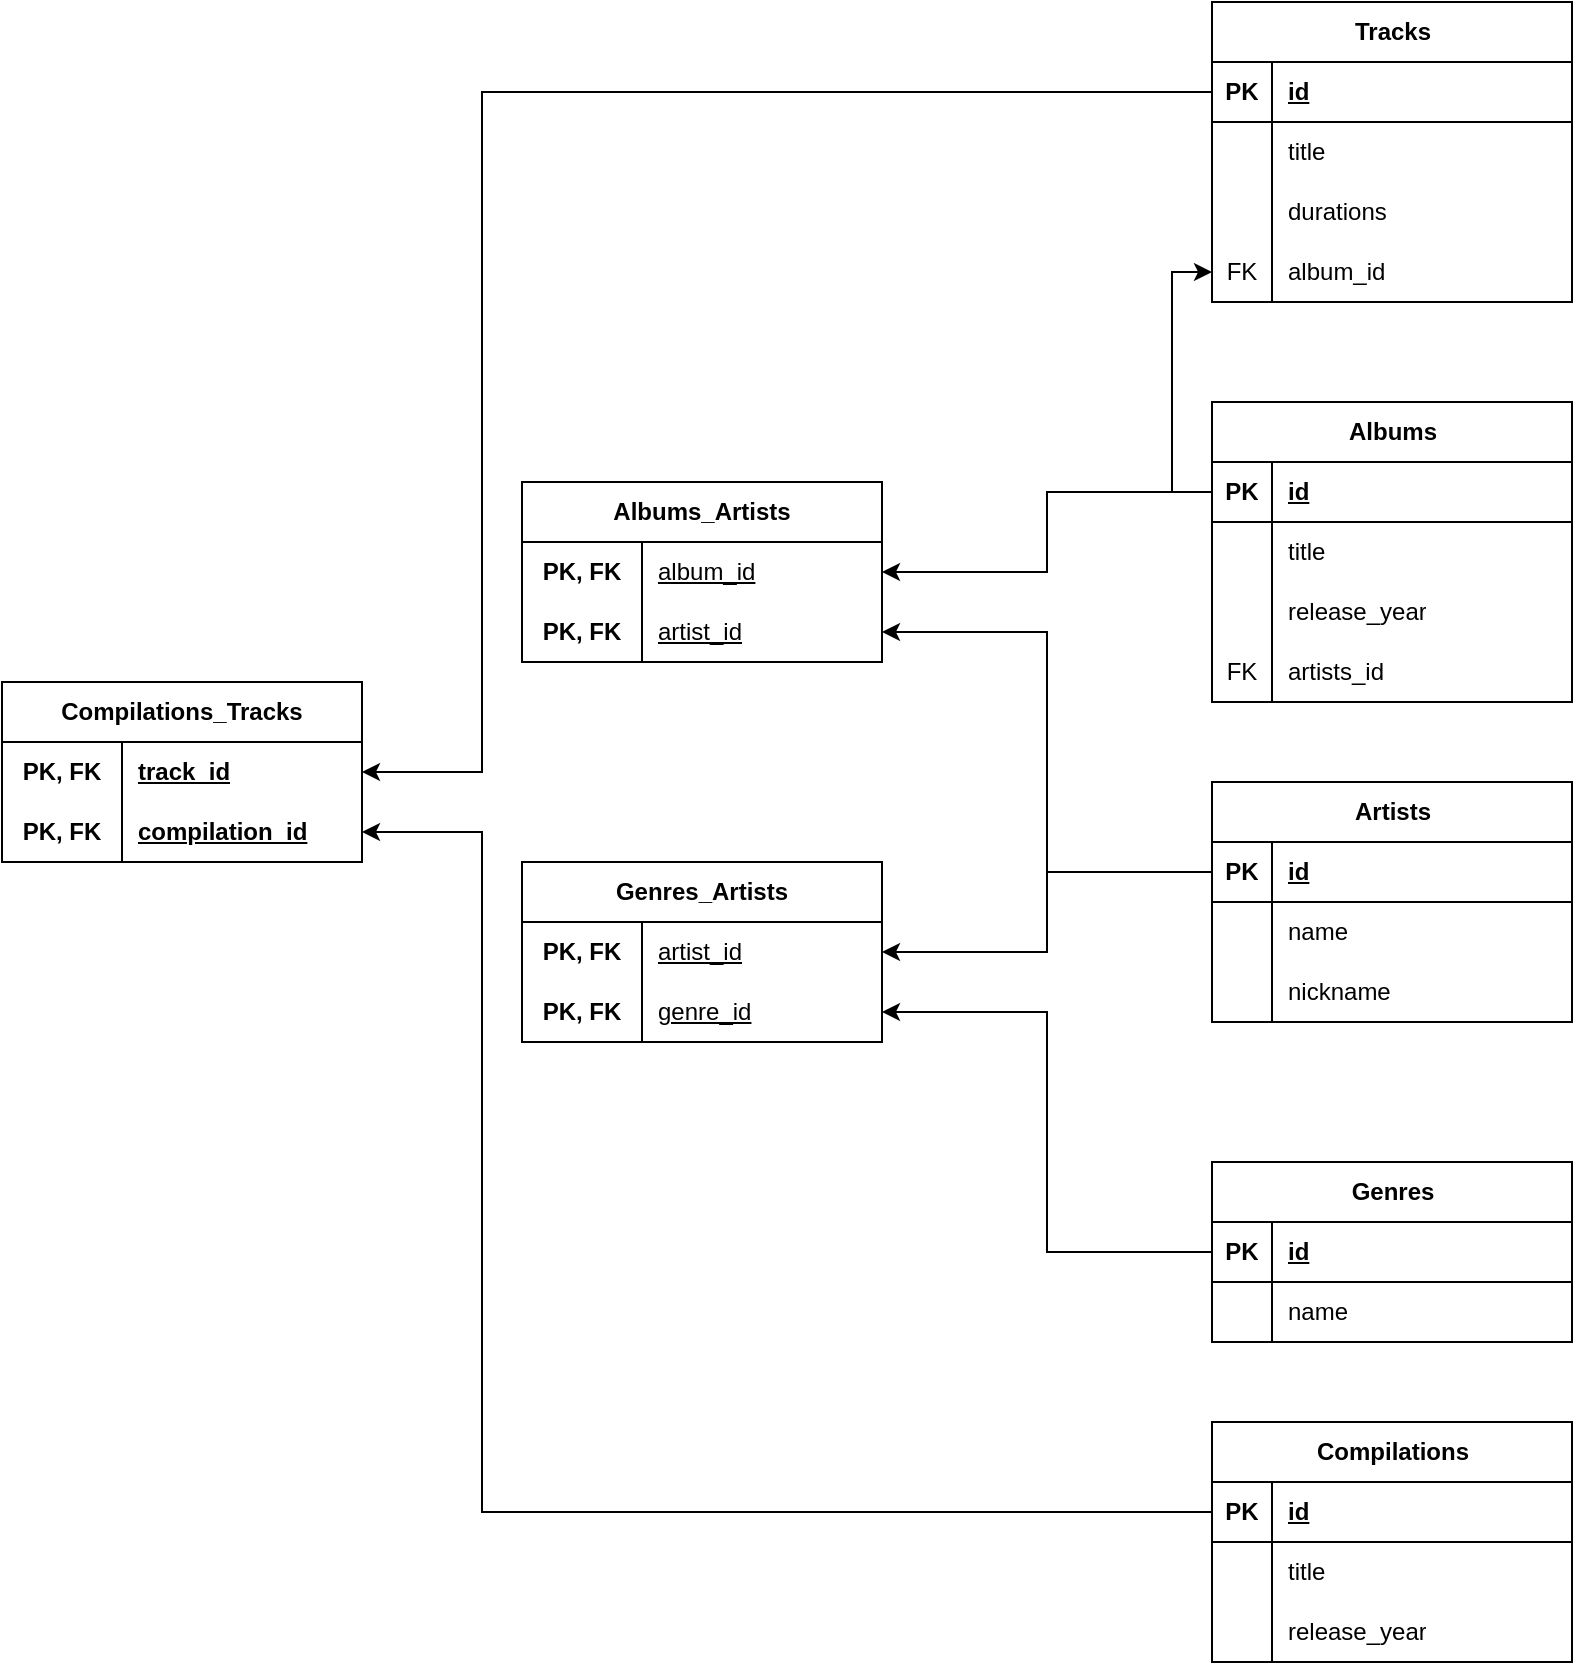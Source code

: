 <mxfile version="26.0.14">
  <diagram name="Page-1" id="dM9Y7GPttK8bCrnmVRz8">
    <mxGraphModel dx="1025" dy="1119" grid="1" gridSize="10" guides="1" tooltips="1" connect="1" arrows="1" fold="1" page="1" pageScale="1" pageWidth="850" pageHeight="1100" math="0" shadow="0">
      <root>
        <mxCell id="0" />
        <mxCell id="1" parent="0" />
        <mxCell id="2HFuZL1Z6rKOVnVFCXIe-1" value="Tracks" style="shape=table;startSize=30;container=1;collapsible=1;childLayout=tableLayout;fixedRows=1;rowLines=0;fontStyle=1;align=center;resizeLast=1;html=1;" vertex="1" parent="1">
          <mxGeometry x="635" y="170" width="180" height="150" as="geometry" />
        </mxCell>
        <mxCell id="2HFuZL1Z6rKOVnVFCXIe-2" value="" style="shape=tableRow;horizontal=0;startSize=0;swimlaneHead=0;swimlaneBody=0;fillColor=none;collapsible=0;dropTarget=0;points=[[0,0.5],[1,0.5]];portConstraint=eastwest;top=0;left=0;right=0;bottom=1;" vertex="1" parent="2HFuZL1Z6rKOVnVFCXIe-1">
          <mxGeometry y="30" width="180" height="30" as="geometry" />
        </mxCell>
        <mxCell id="2HFuZL1Z6rKOVnVFCXIe-3" value="PK" style="shape=partialRectangle;connectable=0;fillColor=none;top=0;left=0;bottom=0;right=0;fontStyle=1;overflow=hidden;whiteSpace=wrap;html=1;" vertex="1" parent="2HFuZL1Z6rKOVnVFCXIe-2">
          <mxGeometry width="30" height="30" as="geometry">
            <mxRectangle width="30" height="30" as="alternateBounds" />
          </mxGeometry>
        </mxCell>
        <mxCell id="2HFuZL1Z6rKOVnVFCXIe-4" value="id" style="shape=partialRectangle;connectable=0;fillColor=none;top=0;left=0;bottom=0;right=0;align=left;spacingLeft=6;fontStyle=5;overflow=hidden;whiteSpace=wrap;html=1;" vertex="1" parent="2HFuZL1Z6rKOVnVFCXIe-2">
          <mxGeometry x="30" width="150" height="30" as="geometry">
            <mxRectangle width="150" height="30" as="alternateBounds" />
          </mxGeometry>
        </mxCell>
        <mxCell id="2HFuZL1Z6rKOVnVFCXIe-5" value="" style="shape=tableRow;horizontal=0;startSize=0;swimlaneHead=0;swimlaneBody=0;fillColor=none;collapsible=0;dropTarget=0;points=[[0,0.5],[1,0.5]];portConstraint=eastwest;top=0;left=0;right=0;bottom=0;" vertex="1" parent="2HFuZL1Z6rKOVnVFCXIe-1">
          <mxGeometry y="60" width="180" height="30" as="geometry" />
        </mxCell>
        <mxCell id="2HFuZL1Z6rKOVnVFCXIe-6" value="" style="shape=partialRectangle;connectable=0;fillColor=none;top=0;left=0;bottom=0;right=0;editable=1;overflow=hidden;whiteSpace=wrap;html=1;" vertex="1" parent="2HFuZL1Z6rKOVnVFCXIe-5">
          <mxGeometry width="30" height="30" as="geometry">
            <mxRectangle width="30" height="30" as="alternateBounds" />
          </mxGeometry>
        </mxCell>
        <mxCell id="2HFuZL1Z6rKOVnVFCXIe-7" value="title" style="shape=partialRectangle;connectable=0;fillColor=none;top=0;left=0;bottom=0;right=0;align=left;spacingLeft=6;overflow=hidden;whiteSpace=wrap;html=1;" vertex="1" parent="2HFuZL1Z6rKOVnVFCXIe-5">
          <mxGeometry x="30" width="150" height="30" as="geometry">
            <mxRectangle width="150" height="30" as="alternateBounds" />
          </mxGeometry>
        </mxCell>
        <mxCell id="2HFuZL1Z6rKOVnVFCXIe-8" value="" style="shape=tableRow;horizontal=0;startSize=0;swimlaneHead=0;swimlaneBody=0;fillColor=none;collapsible=0;dropTarget=0;points=[[0,0.5],[1,0.5]];portConstraint=eastwest;top=0;left=0;right=0;bottom=0;" vertex="1" parent="2HFuZL1Z6rKOVnVFCXIe-1">
          <mxGeometry y="90" width="180" height="30" as="geometry" />
        </mxCell>
        <mxCell id="2HFuZL1Z6rKOVnVFCXIe-9" value="" style="shape=partialRectangle;connectable=0;fillColor=none;top=0;left=0;bottom=0;right=0;editable=1;overflow=hidden;whiteSpace=wrap;html=1;" vertex="1" parent="2HFuZL1Z6rKOVnVFCXIe-8">
          <mxGeometry width="30" height="30" as="geometry">
            <mxRectangle width="30" height="30" as="alternateBounds" />
          </mxGeometry>
        </mxCell>
        <mxCell id="2HFuZL1Z6rKOVnVFCXIe-10" value="durations" style="shape=partialRectangle;connectable=0;fillColor=none;top=0;left=0;bottom=0;right=0;align=left;spacingLeft=6;overflow=hidden;whiteSpace=wrap;html=1;" vertex="1" parent="2HFuZL1Z6rKOVnVFCXIe-8">
          <mxGeometry x="30" width="150" height="30" as="geometry">
            <mxRectangle width="150" height="30" as="alternateBounds" />
          </mxGeometry>
        </mxCell>
        <mxCell id="2HFuZL1Z6rKOVnVFCXIe-11" value="" style="shape=tableRow;horizontal=0;startSize=0;swimlaneHead=0;swimlaneBody=0;fillColor=none;collapsible=0;dropTarget=0;points=[[0,0.5],[1,0.5]];portConstraint=eastwest;top=0;left=0;right=0;bottom=0;" vertex="1" parent="2HFuZL1Z6rKOVnVFCXIe-1">
          <mxGeometry y="120" width="180" height="30" as="geometry" />
        </mxCell>
        <mxCell id="2HFuZL1Z6rKOVnVFCXIe-12" value="FK" style="shape=partialRectangle;connectable=0;fillColor=none;top=0;left=0;bottom=0;right=0;editable=1;overflow=hidden;whiteSpace=wrap;html=1;" vertex="1" parent="2HFuZL1Z6rKOVnVFCXIe-11">
          <mxGeometry width="30" height="30" as="geometry">
            <mxRectangle width="30" height="30" as="alternateBounds" />
          </mxGeometry>
        </mxCell>
        <mxCell id="2HFuZL1Z6rKOVnVFCXIe-13" value="album_id" style="shape=partialRectangle;connectable=0;fillColor=none;top=0;left=0;bottom=0;right=0;align=left;spacingLeft=6;overflow=hidden;whiteSpace=wrap;html=1;" vertex="1" parent="2HFuZL1Z6rKOVnVFCXIe-11">
          <mxGeometry x="30" width="150" height="30" as="geometry">
            <mxRectangle width="150" height="30" as="alternateBounds" />
          </mxGeometry>
        </mxCell>
        <mxCell id="2HFuZL1Z6rKOVnVFCXIe-14" value="Albums" style="shape=table;startSize=30;container=1;collapsible=1;childLayout=tableLayout;fixedRows=1;rowLines=0;fontStyle=1;align=center;resizeLast=1;html=1;" vertex="1" parent="1">
          <mxGeometry x="635" y="370" width="180" height="150" as="geometry" />
        </mxCell>
        <mxCell id="2HFuZL1Z6rKOVnVFCXIe-15" value="" style="shape=tableRow;horizontal=0;startSize=0;swimlaneHead=0;swimlaneBody=0;fillColor=none;collapsible=0;dropTarget=0;points=[[0,0.5],[1,0.5]];portConstraint=eastwest;top=0;left=0;right=0;bottom=1;" vertex="1" parent="2HFuZL1Z6rKOVnVFCXIe-14">
          <mxGeometry y="30" width="180" height="30" as="geometry" />
        </mxCell>
        <mxCell id="2HFuZL1Z6rKOVnVFCXIe-16" value="PK" style="shape=partialRectangle;connectable=0;fillColor=none;top=0;left=0;bottom=0;right=0;fontStyle=1;overflow=hidden;whiteSpace=wrap;html=1;" vertex="1" parent="2HFuZL1Z6rKOVnVFCXIe-15">
          <mxGeometry width="30" height="30" as="geometry">
            <mxRectangle width="30" height="30" as="alternateBounds" />
          </mxGeometry>
        </mxCell>
        <mxCell id="2HFuZL1Z6rKOVnVFCXIe-17" value="id" style="shape=partialRectangle;connectable=0;fillColor=none;top=0;left=0;bottom=0;right=0;align=left;spacingLeft=6;fontStyle=5;overflow=hidden;whiteSpace=wrap;html=1;" vertex="1" parent="2HFuZL1Z6rKOVnVFCXIe-15">
          <mxGeometry x="30" width="150" height="30" as="geometry">
            <mxRectangle width="150" height="30" as="alternateBounds" />
          </mxGeometry>
        </mxCell>
        <mxCell id="2HFuZL1Z6rKOVnVFCXIe-18" value="" style="shape=tableRow;horizontal=0;startSize=0;swimlaneHead=0;swimlaneBody=0;fillColor=none;collapsible=0;dropTarget=0;points=[[0,0.5],[1,0.5]];portConstraint=eastwest;top=0;left=0;right=0;bottom=0;" vertex="1" parent="2HFuZL1Z6rKOVnVFCXIe-14">
          <mxGeometry y="60" width="180" height="30" as="geometry" />
        </mxCell>
        <mxCell id="2HFuZL1Z6rKOVnVFCXIe-19" value="" style="shape=partialRectangle;connectable=0;fillColor=none;top=0;left=0;bottom=0;right=0;editable=1;overflow=hidden;whiteSpace=wrap;html=1;" vertex="1" parent="2HFuZL1Z6rKOVnVFCXIe-18">
          <mxGeometry width="30" height="30" as="geometry">
            <mxRectangle width="30" height="30" as="alternateBounds" />
          </mxGeometry>
        </mxCell>
        <mxCell id="2HFuZL1Z6rKOVnVFCXIe-20" value="title" style="shape=partialRectangle;connectable=0;fillColor=none;top=0;left=0;bottom=0;right=0;align=left;spacingLeft=6;overflow=hidden;whiteSpace=wrap;html=1;" vertex="1" parent="2HFuZL1Z6rKOVnVFCXIe-18">
          <mxGeometry x="30" width="150" height="30" as="geometry">
            <mxRectangle width="150" height="30" as="alternateBounds" />
          </mxGeometry>
        </mxCell>
        <mxCell id="2HFuZL1Z6rKOVnVFCXIe-21" value="" style="shape=tableRow;horizontal=0;startSize=0;swimlaneHead=0;swimlaneBody=0;fillColor=none;collapsible=0;dropTarget=0;points=[[0,0.5],[1,0.5]];portConstraint=eastwest;top=0;left=0;right=0;bottom=0;" vertex="1" parent="2HFuZL1Z6rKOVnVFCXIe-14">
          <mxGeometry y="90" width="180" height="30" as="geometry" />
        </mxCell>
        <mxCell id="2HFuZL1Z6rKOVnVFCXIe-22" value="" style="shape=partialRectangle;connectable=0;fillColor=none;top=0;left=0;bottom=0;right=0;editable=1;overflow=hidden;whiteSpace=wrap;html=1;" vertex="1" parent="2HFuZL1Z6rKOVnVFCXIe-21">
          <mxGeometry width="30" height="30" as="geometry">
            <mxRectangle width="30" height="30" as="alternateBounds" />
          </mxGeometry>
        </mxCell>
        <mxCell id="2HFuZL1Z6rKOVnVFCXIe-23" value="release_year" style="shape=partialRectangle;connectable=0;fillColor=none;top=0;left=0;bottom=0;right=0;align=left;spacingLeft=6;overflow=hidden;whiteSpace=wrap;html=1;" vertex="1" parent="2HFuZL1Z6rKOVnVFCXIe-21">
          <mxGeometry x="30" width="150" height="30" as="geometry">
            <mxRectangle width="150" height="30" as="alternateBounds" />
          </mxGeometry>
        </mxCell>
        <mxCell id="2HFuZL1Z6rKOVnVFCXIe-24" value="" style="shape=tableRow;horizontal=0;startSize=0;swimlaneHead=0;swimlaneBody=0;fillColor=none;collapsible=0;dropTarget=0;points=[[0,0.5],[1,0.5]];portConstraint=eastwest;top=0;left=0;right=0;bottom=0;" vertex="1" parent="2HFuZL1Z6rKOVnVFCXIe-14">
          <mxGeometry y="120" width="180" height="30" as="geometry" />
        </mxCell>
        <mxCell id="2HFuZL1Z6rKOVnVFCXIe-25" value="FK" style="shape=partialRectangle;connectable=0;fillColor=none;top=0;left=0;bottom=0;right=0;editable=1;overflow=hidden;whiteSpace=wrap;html=1;" vertex="1" parent="2HFuZL1Z6rKOVnVFCXIe-24">
          <mxGeometry width="30" height="30" as="geometry">
            <mxRectangle width="30" height="30" as="alternateBounds" />
          </mxGeometry>
        </mxCell>
        <mxCell id="2HFuZL1Z6rKOVnVFCXIe-26" value="artists_id" style="shape=partialRectangle;connectable=0;fillColor=none;top=0;left=0;bottom=0;right=0;align=left;spacingLeft=6;overflow=hidden;whiteSpace=wrap;html=1;" vertex="1" parent="2HFuZL1Z6rKOVnVFCXIe-24">
          <mxGeometry x="30" width="150" height="30" as="geometry">
            <mxRectangle width="150" height="30" as="alternateBounds" />
          </mxGeometry>
        </mxCell>
        <mxCell id="2HFuZL1Z6rKOVnVFCXIe-27" value="Artists" style="shape=table;startSize=30;container=1;collapsible=1;childLayout=tableLayout;fixedRows=1;rowLines=0;fontStyle=1;align=center;resizeLast=1;html=1;" vertex="1" parent="1">
          <mxGeometry x="635" y="560" width="180" height="120" as="geometry" />
        </mxCell>
        <mxCell id="2HFuZL1Z6rKOVnVFCXIe-28" value="" style="shape=tableRow;horizontal=0;startSize=0;swimlaneHead=0;swimlaneBody=0;fillColor=none;collapsible=0;dropTarget=0;points=[[0,0.5],[1,0.5]];portConstraint=eastwest;top=0;left=0;right=0;bottom=1;" vertex="1" parent="2HFuZL1Z6rKOVnVFCXIe-27">
          <mxGeometry y="30" width="180" height="30" as="geometry" />
        </mxCell>
        <mxCell id="2HFuZL1Z6rKOVnVFCXIe-29" value="PK" style="shape=partialRectangle;connectable=0;fillColor=none;top=0;left=0;bottom=0;right=0;fontStyle=1;overflow=hidden;whiteSpace=wrap;html=1;" vertex="1" parent="2HFuZL1Z6rKOVnVFCXIe-28">
          <mxGeometry width="30" height="30" as="geometry">
            <mxRectangle width="30" height="30" as="alternateBounds" />
          </mxGeometry>
        </mxCell>
        <mxCell id="2HFuZL1Z6rKOVnVFCXIe-30" value="id" style="shape=partialRectangle;connectable=0;fillColor=none;top=0;left=0;bottom=0;right=0;align=left;spacingLeft=6;fontStyle=5;overflow=hidden;whiteSpace=wrap;html=1;" vertex="1" parent="2HFuZL1Z6rKOVnVFCXIe-28">
          <mxGeometry x="30" width="150" height="30" as="geometry">
            <mxRectangle width="150" height="30" as="alternateBounds" />
          </mxGeometry>
        </mxCell>
        <mxCell id="2HFuZL1Z6rKOVnVFCXIe-31" value="" style="shape=tableRow;horizontal=0;startSize=0;swimlaneHead=0;swimlaneBody=0;fillColor=none;collapsible=0;dropTarget=0;points=[[0,0.5],[1,0.5]];portConstraint=eastwest;top=0;left=0;right=0;bottom=0;" vertex="1" parent="2HFuZL1Z6rKOVnVFCXIe-27">
          <mxGeometry y="60" width="180" height="30" as="geometry" />
        </mxCell>
        <mxCell id="2HFuZL1Z6rKOVnVFCXIe-32" value="" style="shape=partialRectangle;connectable=0;fillColor=none;top=0;left=0;bottom=0;right=0;editable=1;overflow=hidden;whiteSpace=wrap;html=1;" vertex="1" parent="2HFuZL1Z6rKOVnVFCXIe-31">
          <mxGeometry width="30" height="30" as="geometry">
            <mxRectangle width="30" height="30" as="alternateBounds" />
          </mxGeometry>
        </mxCell>
        <mxCell id="2HFuZL1Z6rKOVnVFCXIe-33" value="name" style="shape=partialRectangle;connectable=0;fillColor=none;top=0;left=0;bottom=0;right=0;align=left;spacingLeft=6;overflow=hidden;whiteSpace=wrap;html=1;" vertex="1" parent="2HFuZL1Z6rKOVnVFCXIe-31">
          <mxGeometry x="30" width="150" height="30" as="geometry">
            <mxRectangle width="150" height="30" as="alternateBounds" />
          </mxGeometry>
        </mxCell>
        <mxCell id="2HFuZL1Z6rKOVnVFCXIe-34" value="" style="shape=tableRow;horizontal=0;startSize=0;swimlaneHead=0;swimlaneBody=0;fillColor=none;collapsible=0;dropTarget=0;points=[[0,0.5],[1,0.5]];portConstraint=eastwest;top=0;left=0;right=0;bottom=0;" vertex="1" parent="2HFuZL1Z6rKOVnVFCXIe-27">
          <mxGeometry y="90" width="180" height="30" as="geometry" />
        </mxCell>
        <mxCell id="2HFuZL1Z6rKOVnVFCXIe-35" value="" style="shape=partialRectangle;connectable=0;fillColor=none;top=0;left=0;bottom=0;right=0;editable=1;overflow=hidden;whiteSpace=wrap;html=1;" vertex="1" parent="2HFuZL1Z6rKOVnVFCXIe-34">
          <mxGeometry width="30" height="30" as="geometry">
            <mxRectangle width="30" height="30" as="alternateBounds" />
          </mxGeometry>
        </mxCell>
        <mxCell id="2HFuZL1Z6rKOVnVFCXIe-36" value="nickname" style="shape=partialRectangle;connectable=0;fillColor=none;top=0;left=0;bottom=0;right=0;align=left;spacingLeft=6;overflow=hidden;whiteSpace=wrap;html=1;" vertex="1" parent="2HFuZL1Z6rKOVnVFCXIe-34">
          <mxGeometry x="30" width="150" height="30" as="geometry">
            <mxRectangle width="150" height="30" as="alternateBounds" />
          </mxGeometry>
        </mxCell>
        <mxCell id="2HFuZL1Z6rKOVnVFCXIe-40" value="Genres" style="shape=table;startSize=30;container=1;collapsible=1;childLayout=tableLayout;fixedRows=1;rowLines=0;fontStyle=1;align=center;resizeLast=1;html=1;" vertex="1" parent="1">
          <mxGeometry x="635" y="750" width="180" height="90" as="geometry" />
        </mxCell>
        <mxCell id="2HFuZL1Z6rKOVnVFCXIe-41" value="" style="shape=tableRow;horizontal=0;startSize=0;swimlaneHead=0;swimlaneBody=0;fillColor=none;collapsible=0;dropTarget=0;points=[[0,0.5],[1,0.5]];portConstraint=eastwest;top=0;left=0;right=0;bottom=1;" vertex="1" parent="2HFuZL1Z6rKOVnVFCXIe-40">
          <mxGeometry y="30" width="180" height="30" as="geometry" />
        </mxCell>
        <mxCell id="2HFuZL1Z6rKOVnVFCXIe-42" value="PK" style="shape=partialRectangle;connectable=0;fillColor=none;top=0;left=0;bottom=0;right=0;fontStyle=1;overflow=hidden;whiteSpace=wrap;html=1;" vertex="1" parent="2HFuZL1Z6rKOVnVFCXIe-41">
          <mxGeometry width="30" height="30" as="geometry">
            <mxRectangle width="30" height="30" as="alternateBounds" />
          </mxGeometry>
        </mxCell>
        <mxCell id="2HFuZL1Z6rKOVnVFCXIe-43" value="id" style="shape=partialRectangle;connectable=0;fillColor=none;top=0;left=0;bottom=0;right=0;align=left;spacingLeft=6;fontStyle=5;overflow=hidden;whiteSpace=wrap;html=1;" vertex="1" parent="2HFuZL1Z6rKOVnVFCXIe-41">
          <mxGeometry x="30" width="150" height="30" as="geometry">
            <mxRectangle width="150" height="30" as="alternateBounds" />
          </mxGeometry>
        </mxCell>
        <mxCell id="2HFuZL1Z6rKOVnVFCXIe-44" value="" style="shape=tableRow;horizontal=0;startSize=0;swimlaneHead=0;swimlaneBody=0;fillColor=none;collapsible=0;dropTarget=0;points=[[0,0.5],[1,0.5]];portConstraint=eastwest;top=0;left=0;right=0;bottom=0;" vertex="1" parent="2HFuZL1Z6rKOVnVFCXIe-40">
          <mxGeometry y="60" width="180" height="30" as="geometry" />
        </mxCell>
        <mxCell id="2HFuZL1Z6rKOVnVFCXIe-45" value="" style="shape=partialRectangle;connectable=0;fillColor=none;top=0;left=0;bottom=0;right=0;editable=1;overflow=hidden;whiteSpace=wrap;html=1;" vertex="1" parent="2HFuZL1Z6rKOVnVFCXIe-44">
          <mxGeometry width="30" height="30" as="geometry">
            <mxRectangle width="30" height="30" as="alternateBounds" />
          </mxGeometry>
        </mxCell>
        <mxCell id="2HFuZL1Z6rKOVnVFCXIe-46" value="name" style="shape=partialRectangle;connectable=0;fillColor=none;top=0;left=0;bottom=0;right=0;align=left;spacingLeft=6;overflow=hidden;whiteSpace=wrap;html=1;" vertex="1" parent="2HFuZL1Z6rKOVnVFCXIe-44">
          <mxGeometry x="30" width="150" height="30" as="geometry">
            <mxRectangle width="150" height="30" as="alternateBounds" />
          </mxGeometry>
        </mxCell>
        <mxCell id="2HFuZL1Z6rKOVnVFCXIe-53" style="edgeStyle=orthogonalEdgeStyle;rounded=0;orthogonalLoop=1;jettySize=auto;html=1;entryX=0;entryY=0.5;entryDx=0;entryDy=0;" edge="1" parent="1" source="2HFuZL1Z6rKOVnVFCXIe-15" target="2HFuZL1Z6rKOVnVFCXIe-11">
          <mxGeometry relative="1" as="geometry" />
        </mxCell>
        <mxCell id="2HFuZL1Z6rKOVnVFCXIe-90" value="Compilations" style="shape=table;startSize=30;container=1;collapsible=1;childLayout=tableLayout;fixedRows=1;rowLines=0;fontStyle=1;align=center;resizeLast=1;html=1;" vertex="1" parent="1">
          <mxGeometry x="635" y="880" width="180" height="120" as="geometry" />
        </mxCell>
        <mxCell id="2HFuZL1Z6rKOVnVFCXIe-91" value="" style="shape=tableRow;horizontal=0;startSize=0;swimlaneHead=0;swimlaneBody=0;fillColor=none;collapsible=0;dropTarget=0;points=[[0,0.5],[1,0.5]];portConstraint=eastwest;top=0;left=0;right=0;bottom=1;" vertex="1" parent="2HFuZL1Z6rKOVnVFCXIe-90">
          <mxGeometry y="30" width="180" height="30" as="geometry" />
        </mxCell>
        <mxCell id="2HFuZL1Z6rKOVnVFCXIe-92" value="PK" style="shape=partialRectangle;connectable=0;fillColor=none;top=0;left=0;bottom=0;right=0;fontStyle=1;overflow=hidden;whiteSpace=wrap;html=1;" vertex="1" parent="2HFuZL1Z6rKOVnVFCXIe-91">
          <mxGeometry width="30" height="30" as="geometry">
            <mxRectangle width="30" height="30" as="alternateBounds" />
          </mxGeometry>
        </mxCell>
        <mxCell id="2HFuZL1Z6rKOVnVFCXIe-93" value="id" style="shape=partialRectangle;connectable=0;fillColor=none;top=0;left=0;bottom=0;right=0;align=left;spacingLeft=6;fontStyle=5;overflow=hidden;whiteSpace=wrap;html=1;" vertex="1" parent="2HFuZL1Z6rKOVnVFCXIe-91">
          <mxGeometry x="30" width="150" height="30" as="geometry">
            <mxRectangle width="150" height="30" as="alternateBounds" />
          </mxGeometry>
        </mxCell>
        <mxCell id="2HFuZL1Z6rKOVnVFCXIe-94" value="" style="shape=tableRow;horizontal=0;startSize=0;swimlaneHead=0;swimlaneBody=0;fillColor=none;collapsible=0;dropTarget=0;points=[[0,0.5],[1,0.5]];portConstraint=eastwest;top=0;left=0;right=0;bottom=0;" vertex="1" parent="2HFuZL1Z6rKOVnVFCXIe-90">
          <mxGeometry y="60" width="180" height="30" as="geometry" />
        </mxCell>
        <mxCell id="2HFuZL1Z6rKOVnVFCXIe-95" value="" style="shape=partialRectangle;connectable=0;fillColor=none;top=0;left=0;bottom=0;right=0;editable=1;overflow=hidden;whiteSpace=wrap;html=1;" vertex="1" parent="2HFuZL1Z6rKOVnVFCXIe-94">
          <mxGeometry width="30" height="30" as="geometry">
            <mxRectangle width="30" height="30" as="alternateBounds" />
          </mxGeometry>
        </mxCell>
        <mxCell id="2HFuZL1Z6rKOVnVFCXIe-96" value="title" style="shape=partialRectangle;connectable=0;fillColor=none;top=0;left=0;bottom=0;right=0;align=left;spacingLeft=6;overflow=hidden;whiteSpace=wrap;html=1;" vertex="1" parent="2HFuZL1Z6rKOVnVFCXIe-94">
          <mxGeometry x="30" width="150" height="30" as="geometry">
            <mxRectangle width="150" height="30" as="alternateBounds" />
          </mxGeometry>
        </mxCell>
        <mxCell id="2HFuZL1Z6rKOVnVFCXIe-97" value="" style="shape=tableRow;horizontal=0;startSize=0;swimlaneHead=0;swimlaneBody=0;fillColor=none;collapsible=0;dropTarget=0;points=[[0,0.5],[1,0.5]];portConstraint=eastwest;top=0;left=0;right=0;bottom=0;" vertex="1" parent="2HFuZL1Z6rKOVnVFCXIe-90">
          <mxGeometry y="90" width="180" height="30" as="geometry" />
        </mxCell>
        <mxCell id="2HFuZL1Z6rKOVnVFCXIe-98" value="" style="shape=partialRectangle;connectable=0;fillColor=none;top=0;left=0;bottom=0;right=0;editable=1;overflow=hidden;whiteSpace=wrap;html=1;" vertex="1" parent="2HFuZL1Z6rKOVnVFCXIe-97">
          <mxGeometry width="30" height="30" as="geometry">
            <mxRectangle width="30" height="30" as="alternateBounds" />
          </mxGeometry>
        </mxCell>
        <mxCell id="2HFuZL1Z6rKOVnVFCXIe-99" value="release_year" style="shape=partialRectangle;connectable=0;fillColor=none;top=0;left=0;bottom=0;right=0;align=left;spacingLeft=6;overflow=hidden;whiteSpace=wrap;html=1;" vertex="1" parent="2HFuZL1Z6rKOVnVFCXIe-97">
          <mxGeometry x="30" width="150" height="30" as="geometry">
            <mxRectangle width="150" height="30" as="alternateBounds" />
          </mxGeometry>
        </mxCell>
        <mxCell id="2HFuZL1Z6rKOVnVFCXIe-109" value="&lt;span style=&quot;text-wrap-mode: nowrap;&quot;&gt;Genres_Artists&lt;/span&gt;" style="shape=table;startSize=30;container=1;collapsible=1;childLayout=tableLayout;fixedRows=1;rowLines=0;fontStyle=1;align=center;resizeLast=1;html=1;whiteSpace=wrap;" vertex="1" parent="1">
          <mxGeometry x="290" y="600" width="180" height="90" as="geometry" />
        </mxCell>
        <mxCell id="2HFuZL1Z6rKOVnVFCXIe-110" value="" style="shape=tableRow;horizontal=0;startSize=0;swimlaneHead=0;swimlaneBody=0;fillColor=none;collapsible=0;dropTarget=0;points=[[0,0.5],[1,0.5]];portConstraint=eastwest;top=0;left=0;right=0;bottom=0;html=1;" vertex="1" parent="2HFuZL1Z6rKOVnVFCXIe-109">
          <mxGeometry y="30" width="180" height="30" as="geometry" />
        </mxCell>
        <mxCell id="2HFuZL1Z6rKOVnVFCXIe-111" value="PK, FK" style="shape=partialRectangle;connectable=0;fillColor=none;top=0;left=0;bottom=0;right=0;fontStyle=1;overflow=hidden;html=1;whiteSpace=wrap;" vertex="1" parent="2HFuZL1Z6rKOVnVFCXIe-110">
          <mxGeometry width="60" height="30" as="geometry">
            <mxRectangle width="60" height="30" as="alternateBounds" />
          </mxGeometry>
        </mxCell>
        <mxCell id="2HFuZL1Z6rKOVnVFCXIe-112" value="&lt;span style=&quot;font-weight: 400;&quot;&gt;artist_id&lt;/span&gt;" style="shape=partialRectangle;connectable=0;fillColor=none;top=0;left=0;bottom=0;right=0;align=left;spacingLeft=6;fontStyle=5;overflow=hidden;html=1;whiteSpace=wrap;" vertex="1" parent="2HFuZL1Z6rKOVnVFCXIe-110">
          <mxGeometry x="60" width="120" height="30" as="geometry">
            <mxRectangle width="120" height="30" as="alternateBounds" />
          </mxGeometry>
        </mxCell>
        <mxCell id="2HFuZL1Z6rKOVnVFCXIe-113" value="" style="shape=tableRow;horizontal=0;startSize=0;swimlaneHead=0;swimlaneBody=0;fillColor=none;collapsible=0;dropTarget=0;points=[[0,0.5],[1,0.5]];portConstraint=eastwest;top=0;left=0;right=0;bottom=1;html=1;" vertex="1" parent="2HFuZL1Z6rKOVnVFCXIe-109">
          <mxGeometry y="60" width="180" height="30" as="geometry" />
        </mxCell>
        <mxCell id="2HFuZL1Z6rKOVnVFCXIe-114" value="PK, FK" style="shape=partialRectangle;connectable=0;fillColor=none;top=0;left=0;bottom=0;right=0;fontStyle=1;overflow=hidden;html=1;whiteSpace=wrap;" vertex="1" parent="2HFuZL1Z6rKOVnVFCXIe-113">
          <mxGeometry width="60" height="30" as="geometry">
            <mxRectangle width="60" height="30" as="alternateBounds" />
          </mxGeometry>
        </mxCell>
        <mxCell id="2HFuZL1Z6rKOVnVFCXIe-115" value="&lt;span style=&quot;font-weight: 400;&quot;&gt;genre_id&lt;/span&gt;" style="shape=partialRectangle;connectable=0;fillColor=none;top=0;left=0;bottom=0;right=0;align=left;spacingLeft=6;fontStyle=5;overflow=hidden;html=1;whiteSpace=wrap;" vertex="1" parent="2HFuZL1Z6rKOVnVFCXIe-113">
          <mxGeometry x="60" width="120" height="30" as="geometry">
            <mxRectangle width="120" height="30" as="alternateBounds" />
          </mxGeometry>
        </mxCell>
        <mxCell id="2HFuZL1Z6rKOVnVFCXIe-122" style="edgeStyle=orthogonalEdgeStyle;rounded=0;orthogonalLoop=1;jettySize=auto;html=1;entryX=1;entryY=0.5;entryDx=0;entryDy=0;" edge="1" parent="1" source="2HFuZL1Z6rKOVnVFCXIe-28" target="2HFuZL1Z6rKOVnVFCXIe-110">
          <mxGeometry relative="1" as="geometry" />
        </mxCell>
        <mxCell id="2HFuZL1Z6rKOVnVFCXIe-123" style="edgeStyle=orthogonalEdgeStyle;rounded=0;orthogonalLoop=1;jettySize=auto;html=1;entryX=1;entryY=0.5;entryDx=0;entryDy=0;" edge="1" parent="1" source="2HFuZL1Z6rKOVnVFCXIe-41" target="2HFuZL1Z6rKOVnVFCXIe-113">
          <mxGeometry relative="1" as="geometry" />
        </mxCell>
        <mxCell id="2HFuZL1Z6rKOVnVFCXIe-138" value="&lt;span style=&quot;text-wrap-mode: nowrap;&quot;&gt;Albums_Artists&lt;/span&gt;" style="shape=table;startSize=30;container=1;collapsible=1;childLayout=tableLayout;fixedRows=1;rowLines=0;fontStyle=1;align=center;resizeLast=1;html=1;whiteSpace=wrap;" vertex="1" parent="1">
          <mxGeometry x="290" y="410" width="180" height="90" as="geometry" />
        </mxCell>
        <mxCell id="2HFuZL1Z6rKOVnVFCXIe-139" value="" style="shape=tableRow;horizontal=0;startSize=0;swimlaneHead=0;swimlaneBody=0;fillColor=none;collapsible=0;dropTarget=0;points=[[0,0.5],[1,0.5]];portConstraint=eastwest;top=0;left=0;right=0;bottom=0;html=1;" vertex="1" parent="2HFuZL1Z6rKOVnVFCXIe-138">
          <mxGeometry y="30" width="180" height="30" as="geometry" />
        </mxCell>
        <mxCell id="2HFuZL1Z6rKOVnVFCXIe-140" value="PK, FK" style="shape=partialRectangle;connectable=0;fillColor=none;top=0;left=0;bottom=0;right=0;fontStyle=1;overflow=hidden;html=1;whiteSpace=wrap;" vertex="1" parent="2HFuZL1Z6rKOVnVFCXIe-139">
          <mxGeometry width="60" height="30" as="geometry">
            <mxRectangle width="60" height="30" as="alternateBounds" />
          </mxGeometry>
        </mxCell>
        <mxCell id="2HFuZL1Z6rKOVnVFCXIe-141" value="&lt;span style=&quot;font-weight: 400;&quot;&gt;album_id&lt;/span&gt;" style="shape=partialRectangle;connectable=0;fillColor=none;top=0;left=0;bottom=0;right=0;align=left;spacingLeft=6;fontStyle=5;overflow=hidden;html=1;whiteSpace=wrap;" vertex="1" parent="2HFuZL1Z6rKOVnVFCXIe-139">
          <mxGeometry x="60" width="120" height="30" as="geometry">
            <mxRectangle width="120" height="30" as="alternateBounds" />
          </mxGeometry>
        </mxCell>
        <mxCell id="2HFuZL1Z6rKOVnVFCXIe-142" value="" style="shape=tableRow;horizontal=0;startSize=0;swimlaneHead=0;swimlaneBody=0;fillColor=none;collapsible=0;dropTarget=0;points=[[0,0.5],[1,0.5]];portConstraint=eastwest;top=0;left=0;right=0;bottom=1;html=1;" vertex="1" parent="2HFuZL1Z6rKOVnVFCXIe-138">
          <mxGeometry y="60" width="180" height="30" as="geometry" />
        </mxCell>
        <mxCell id="2HFuZL1Z6rKOVnVFCXIe-143" value="PK, FK" style="shape=partialRectangle;connectable=0;fillColor=none;top=0;left=0;bottom=0;right=0;fontStyle=1;overflow=hidden;html=1;whiteSpace=wrap;" vertex="1" parent="2HFuZL1Z6rKOVnVFCXIe-142">
          <mxGeometry width="60" height="30" as="geometry">
            <mxRectangle width="60" height="30" as="alternateBounds" />
          </mxGeometry>
        </mxCell>
        <mxCell id="2HFuZL1Z6rKOVnVFCXIe-144" value="&lt;span style=&quot;font-weight: 400;&quot;&gt;artist_id&lt;/span&gt;" style="shape=partialRectangle;connectable=0;fillColor=none;top=0;left=0;bottom=0;right=0;align=left;spacingLeft=6;fontStyle=5;overflow=hidden;html=1;whiteSpace=wrap;" vertex="1" parent="2HFuZL1Z6rKOVnVFCXIe-142">
          <mxGeometry x="60" width="120" height="30" as="geometry">
            <mxRectangle width="120" height="30" as="alternateBounds" />
          </mxGeometry>
        </mxCell>
        <mxCell id="2HFuZL1Z6rKOVnVFCXIe-145" style="edgeStyle=orthogonalEdgeStyle;rounded=0;orthogonalLoop=1;jettySize=auto;html=1;exitX=0;exitY=0.5;exitDx=0;exitDy=0;entryX=1;entryY=0.5;entryDx=0;entryDy=0;" edge="1" parent="1" source="2HFuZL1Z6rKOVnVFCXIe-15" target="2HFuZL1Z6rKOVnVFCXIe-139">
          <mxGeometry relative="1" as="geometry" />
        </mxCell>
        <mxCell id="2HFuZL1Z6rKOVnVFCXIe-146" style="edgeStyle=orthogonalEdgeStyle;rounded=0;orthogonalLoop=1;jettySize=auto;html=1;entryX=1;entryY=0.5;entryDx=0;entryDy=0;" edge="1" parent="1" source="2HFuZL1Z6rKOVnVFCXIe-28" target="2HFuZL1Z6rKOVnVFCXIe-142">
          <mxGeometry relative="1" as="geometry" />
        </mxCell>
        <mxCell id="2HFuZL1Z6rKOVnVFCXIe-147" value="Compilations_Tracks" style="shape=table;startSize=30;container=1;collapsible=1;childLayout=tableLayout;fixedRows=1;rowLines=0;fontStyle=1;align=center;resizeLast=1;html=1;whiteSpace=wrap;" vertex="1" parent="1">
          <mxGeometry x="30" y="510" width="180" height="90" as="geometry" />
        </mxCell>
        <mxCell id="2HFuZL1Z6rKOVnVFCXIe-148" value="" style="shape=tableRow;horizontal=0;startSize=0;swimlaneHead=0;swimlaneBody=0;fillColor=none;collapsible=0;dropTarget=0;points=[[0,0.5],[1,0.5]];portConstraint=eastwest;top=0;left=0;right=0;bottom=0;html=1;" vertex="1" parent="2HFuZL1Z6rKOVnVFCXIe-147">
          <mxGeometry y="30" width="180" height="30" as="geometry" />
        </mxCell>
        <mxCell id="2HFuZL1Z6rKOVnVFCXIe-149" value="PK, FK" style="shape=partialRectangle;connectable=0;fillColor=none;top=0;left=0;bottom=0;right=0;fontStyle=1;overflow=hidden;html=1;whiteSpace=wrap;" vertex="1" parent="2HFuZL1Z6rKOVnVFCXIe-148">
          <mxGeometry width="60" height="30" as="geometry">
            <mxRectangle width="60" height="30" as="alternateBounds" />
          </mxGeometry>
        </mxCell>
        <mxCell id="2HFuZL1Z6rKOVnVFCXIe-150" value="track_id" style="shape=partialRectangle;connectable=0;fillColor=none;top=0;left=0;bottom=0;right=0;align=left;spacingLeft=6;fontStyle=5;overflow=hidden;html=1;whiteSpace=wrap;" vertex="1" parent="2HFuZL1Z6rKOVnVFCXIe-148">
          <mxGeometry x="60" width="120" height="30" as="geometry">
            <mxRectangle width="120" height="30" as="alternateBounds" />
          </mxGeometry>
        </mxCell>
        <mxCell id="2HFuZL1Z6rKOVnVFCXIe-151" value="" style="shape=tableRow;horizontal=0;startSize=0;swimlaneHead=0;swimlaneBody=0;fillColor=none;collapsible=0;dropTarget=0;points=[[0,0.5],[1,0.5]];portConstraint=eastwest;top=0;left=0;right=0;bottom=1;html=1;" vertex="1" parent="2HFuZL1Z6rKOVnVFCXIe-147">
          <mxGeometry y="60" width="180" height="30" as="geometry" />
        </mxCell>
        <mxCell id="2HFuZL1Z6rKOVnVFCXIe-152" value="PK, FK" style="shape=partialRectangle;connectable=0;fillColor=none;top=0;left=0;bottom=0;right=0;fontStyle=1;overflow=hidden;html=1;whiteSpace=wrap;" vertex="1" parent="2HFuZL1Z6rKOVnVFCXIe-151">
          <mxGeometry width="60" height="30" as="geometry">
            <mxRectangle width="60" height="30" as="alternateBounds" />
          </mxGeometry>
        </mxCell>
        <mxCell id="2HFuZL1Z6rKOVnVFCXIe-153" value="compilation_id" style="shape=partialRectangle;connectable=0;fillColor=none;top=0;left=0;bottom=0;right=0;align=left;spacingLeft=6;fontStyle=5;overflow=hidden;html=1;whiteSpace=wrap;" vertex="1" parent="2HFuZL1Z6rKOVnVFCXIe-151">
          <mxGeometry x="60" width="120" height="30" as="geometry">
            <mxRectangle width="120" height="30" as="alternateBounds" />
          </mxGeometry>
        </mxCell>
        <mxCell id="2HFuZL1Z6rKOVnVFCXIe-160" style="edgeStyle=orthogonalEdgeStyle;rounded=0;orthogonalLoop=1;jettySize=auto;html=1;entryX=1;entryY=0.5;entryDx=0;entryDy=0;exitX=0;exitY=0.5;exitDx=0;exitDy=0;" edge="1" parent="1" source="2HFuZL1Z6rKOVnVFCXIe-91" target="2HFuZL1Z6rKOVnVFCXIe-151">
          <mxGeometry relative="1" as="geometry">
            <Array as="points">
              <mxPoint x="270" y="925" />
              <mxPoint x="270" y="585" />
            </Array>
          </mxGeometry>
        </mxCell>
        <mxCell id="2HFuZL1Z6rKOVnVFCXIe-161" style="edgeStyle=orthogonalEdgeStyle;rounded=0;orthogonalLoop=1;jettySize=auto;html=1;entryX=1;entryY=0.5;entryDx=0;entryDy=0;" edge="1" parent="1" source="2HFuZL1Z6rKOVnVFCXIe-2" target="2HFuZL1Z6rKOVnVFCXIe-148">
          <mxGeometry relative="1" as="geometry">
            <Array as="points">
              <mxPoint x="270" y="215" />
              <mxPoint x="270" y="555" />
            </Array>
          </mxGeometry>
        </mxCell>
      </root>
    </mxGraphModel>
  </diagram>
</mxfile>
